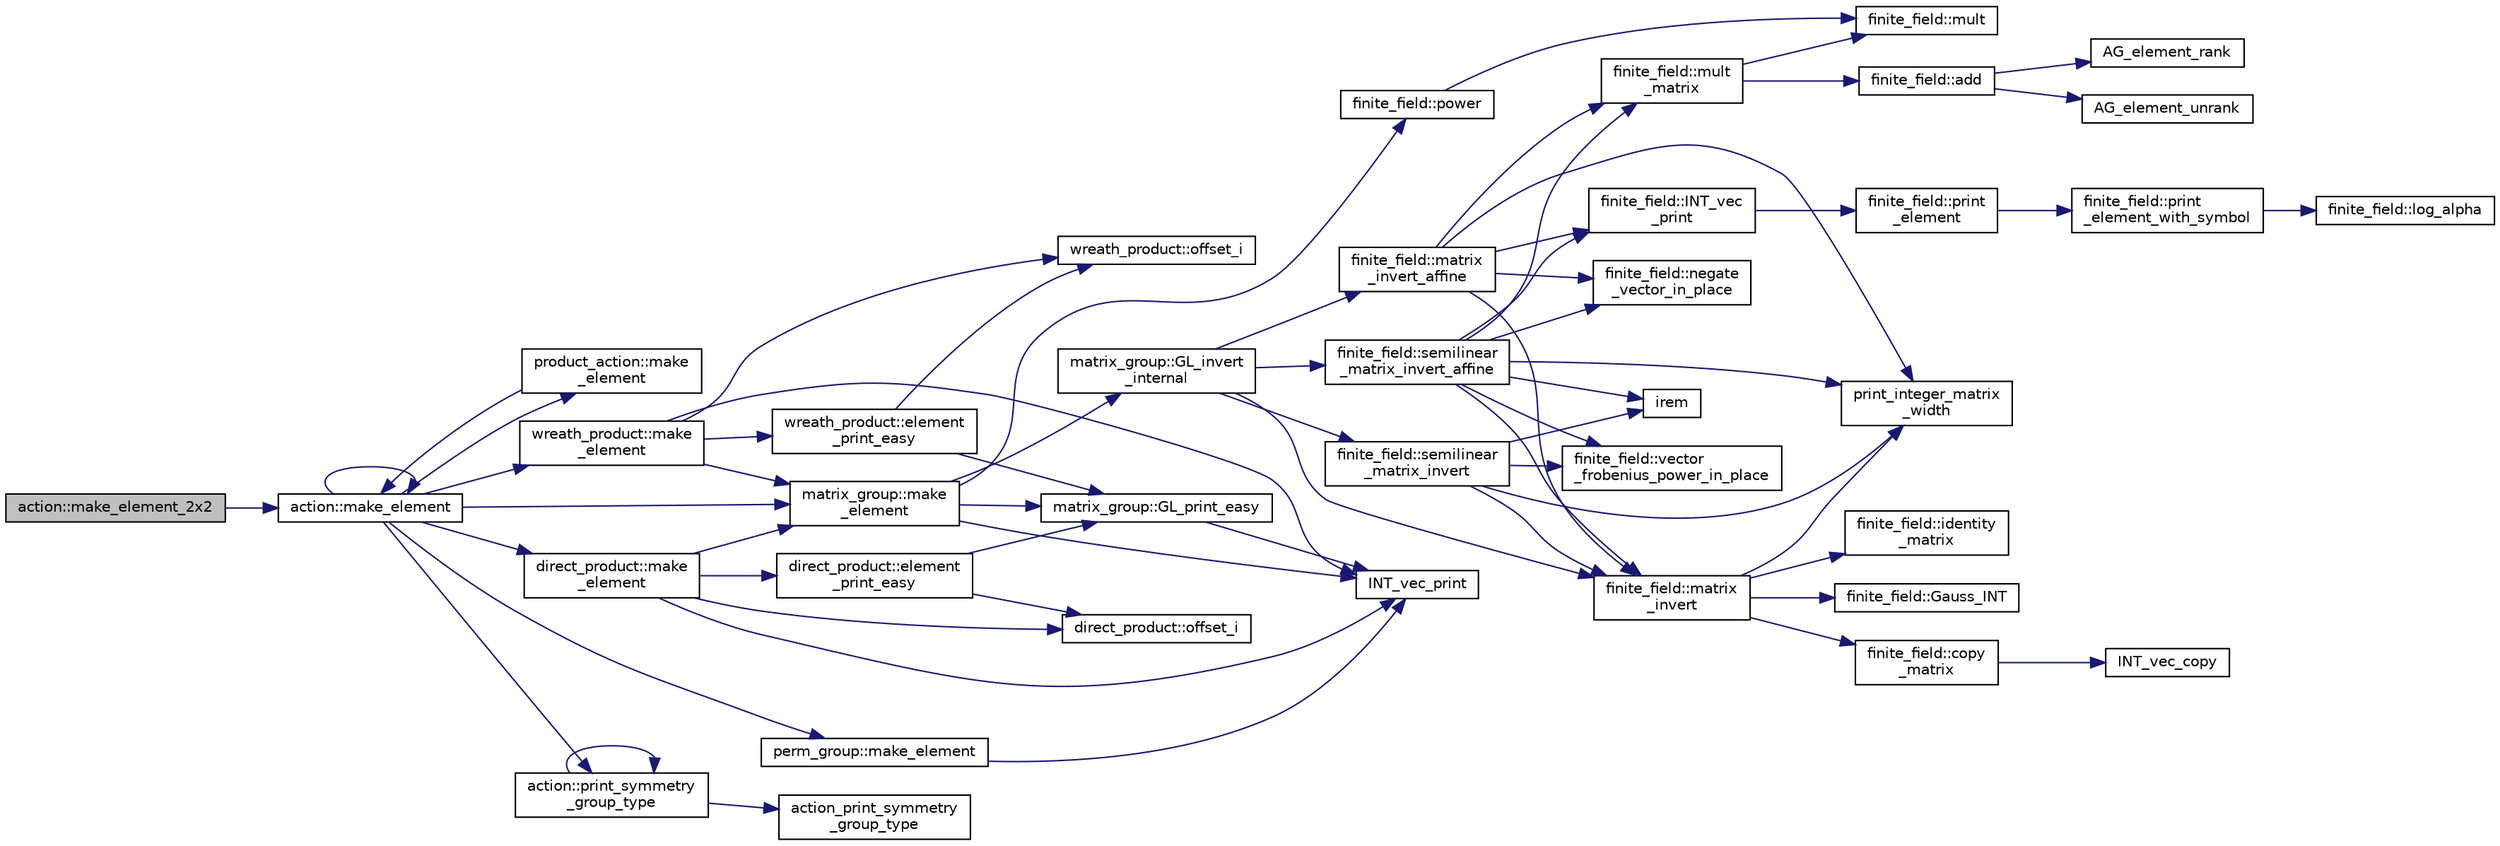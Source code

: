 digraph "action::make_element_2x2"
{
  edge [fontname="Helvetica",fontsize="10",labelfontname="Helvetica",labelfontsize="10"];
  node [fontname="Helvetica",fontsize="10",shape=record];
  rankdir="LR";
  Node30692 [label="action::make_element_2x2",height=0.2,width=0.4,color="black", fillcolor="grey75", style="filled", fontcolor="black"];
  Node30692 -> Node30693 [color="midnightblue",fontsize="10",style="solid",fontname="Helvetica"];
  Node30693 [label="action::make_element",height=0.2,width=0.4,color="black", fillcolor="white", style="filled",URL="$d2/d86/classaction.html#a920fa2a27583fb60bae10e7b282cdd1d"];
  Node30693 -> Node30694 [color="midnightblue",fontsize="10",style="solid",fontname="Helvetica"];
  Node30694 [label="product_action::make\l_element",height=0.2,width=0.4,color="black", fillcolor="white", style="filled",URL="$d8/d74/classproduct__action.html#a1d16f9f3a4be7b3ed6ce0825612a3cd8"];
  Node30694 -> Node30693 [color="midnightblue",fontsize="10",style="solid",fontname="Helvetica"];
  Node30693 -> Node30693 [color="midnightblue",fontsize="10",style="solid",fontname="Helvetica"];
  Node30693 -> Node30695 [color="midnightblue",fontsize="10",style="solid",fontname="Helvetica"];
  Node30695 [label="matrix_group::make\l_element",height=0.2,width=0.4,color="black", fillcolor="white", style="filled",URL="$d3/ded/classmatrix__group.html#adf67c0031ec58afbbc545e65a1cf6845"];
  Node30695 -> Node30696 [color="midnightblue",fontsize="10",style="solid",fontname="Helvetica"];
  Node30696 [label="INT_vec_print",height=0.2,width=0.4,color="black", fillcolor="white", style="filled",URL="$df/dbf/sajeeb_8_c.html#a79a5901af0b47dd0d694109543c027fe"];
  Node30695 -> Node30697 [color="midnightblue",fontsize="10",style="solid",fontname="Helvetica"];
  Node30697 [label="finite_field::power",height=0.2,width=0.4,color="black", fillcolor="white", style="filled",URL="$df/d5a/classfinite__field.html#a0437871b8f775f0b2d589188d9ad7e61"];
  Node30697 -> Node30698 [color="midnightblue",fontsize="10",style="solid",fontname="Helvetica"];
  Node30698 [label="finite_field::mult",height=0.2,width=0.4,color="black", fillcolor="white", style="filled",URL="$df/d5a/classfinite__field.html#a24fb5917aa6d4d656fd855b7f44a13b0"];
  Node30695 -> Node30699 [color="midnightblue",fontsize="10",style="solid",fontname="Helvetica"];
  Node30699 [label="matrix_group::GL_invert\l_internal",height=0.2,width=0.4,color="black", fillcolor="white", style="filled",URL="$d3/ded/classmatrix__group.html#ab2b9f8046dee535722e07a92ec3ab0b6"];
  Node30699 -> Node30700 [color="midnightblue",fontsize="10",style="solid",fontname="Helvetica"];
  Node30700 [label="finite_field::semilinear\l_matrix_invert",height=0.2,width=0.4,color="black", fillcolor="white", style="filled",URL="$df/d5a/classfinite__field.html#a940fec6a9c31b10eed2e8d37c5472d93"];
  Node30700 -> Node30701 [color="midnightblue",fontsize="10",style="solid",fontname="Helvetica"];
  Node30701 [label="print_integer_matrix\l_width",height=0.2,width=0.4,color="black", fillcolor="white", style="filled",URL="$d5/db4/io__and__os_8h.html#aa78f3e73fc2179251bd15adbcc31573f"];
  Node30700 -> Node30702 [color="midnightblue",fontsize="10",style="solid",fontname="Helvetica"];
  Node30702 [label="finite_field::matrix\l_invert",height=0.2,width=0.4,color="black", fillcolor="white", style="filled",URL="$df/d5a/classfinite__field.html#a4c017c0edc20fefef3da0db4ef4248f7"];
  Node30702 -> Node30701 [color="midnightblue",fontsize="10",style="solid",fontname="Helvetica"];
  Node30702 -> Node30703 [color="midnightblue",fontsize="10",style="solid",fontname="Helvetica"];
  Node30703 [label="finite_field::copy\l_matrix",height=0.2,width=0.4,color="black", fillcolor="white", style="filled",URL="$df/d5a/classfinite__field.html#a2bfe6d4feabc4f27d253c7702ef9b8cb"];
  Node30703 -> Node30704 [color="midnightblue",fontsize="10",style="solid",fontname="Helvetica"];
  Node30704 [label="INT_vec_copy",height=0.2,width=0.4,color="black", fillcolor="white", style="filled",URL="$df/dbf/sajeeb_8_c.html#ac2d875e27e009af6ec04d17254d11075"];
  Node30702 -> Node30705 [color="midnightblue",fontsize="10",style="solid",fontname="Helvetica"];
  Node30705 [label="finite_field::identity\l_matrix",height=0.2,width=0.4,color="black", fillcolor="white", style="filled",URL="$df/d5a/classfinite__field.html#a4688997f80b8721560bccec986c23413"];
  Node30702 -> Node30706 [color="midnightblue",fontsize="10",style="solid",fontname="Helvetica"];
  Node30706 [label="finite_field::Gauss_INT",height=0.2,width=0.4,color="black", fillcolor="white", style="filled",URL="$df/d5a/classfinite__field.html#adb676d2e80341b53751326e3a58beb11"];
  Node30700 -> Node30707 [color="midnightblue",fontsize="10",style="solid",fontname="Helvetica"];
  Node30707 [label="finite_field::vector\l_frobenius_power_in_place",height=0.2,width=0.4,color="black", fillcolor="white", style="filled",URL="$df/d5a/classfinite__field.html#ab56074024300775d943c7943d845df91"];
  Node30700 -> Node30708 [color="midnightblue",fontsize="10",style="solid",fontname="Helvetica"];
  Node30708 [label="irem",height=0.2,width=0.4,color="black", fillcolor="white", style="filled",URL="$de/dc5/algebra__and__number__theory_8h.html#ae753505dbf1e3a9adaaf2f0893dd8c6c"];
  Node30699 -> Node30702 [color="midnightblue",fontsize="10",style="solid",fontname="Helvetica"];
  Node30699 -> Node30709 [color="midnightblue",fontsize="10",style="solid",fontname="Helvetica"];
  Node30709 [label="finite_field::semilinear\l_matrix_invert_affine",height=0.2,width=0.4,color="black", fillcolor="white", style="filled",URL="$df/d5a/classfinite__field.html#a23db70e745bf22d230da684440e1fc59"];
  Node30709 -> Node30701 [color="midnightblue",fontsize="10",style="solid",fontname="Helvetica"];
  Node30709 -> Node30710 [color="midnightblue",fontsize="10",style="solid",fontname="Helvetica"];
  Node30710 [label="finite_field::INT_vec\l_print",height=0.2,width=0.4,color="black", fillcolor="white", style="filled",URL="$df/d5a/classfinite__field.html#a9c33a61dedc197e37b014b6f8dc07f06"];
  Node30710 -> Node30711 [color="midnightblue",fontsize="10",style="solid",fontname="Helvetica"];
  Node30711 [label="finite_field::print\l_element",height=0.2,width=0.4,color="black", fillcolor="white", style="filled",URL="$df/d5a/classfinite__field.html#ab7d1f59c043d7696b8b47c92d0fedad5"];
  Node30711 -> Node30712 [color="midnightblue",fontsize="10",style="solid",fontname="Helvetica"];
  Node30712 [label="finite_field::print\l_element_with_symbol",height=0.2,width=0.4,color="black", fillcolor="white", style="filled",URL="$df/d5a/classfinite__field.html#aa0180c961aa4a0a8934cb4dc82e38a4d"];
  Node30712 -> Node30713 [color="midnightblue",fontsize="10",style="solid",fontname="Helvetica"];
  Node30713 [label="finite_field::log_alpha",height=0.2,width=0.4,color="black", fillcolor="white", style="filled",URL="$df/d5a/classfinite__field.html#a446a83ae0d281ddf44215626f0097305"];
  Node30709 -> Node30702 [color="midnightblue",fontsize="10",style="solid",fontname="Helvetica"];
  Node30709 -> Node30708 [color="midnightblue",fontsize="10",style="solid",fontname="Helvetica"];
  Node30709 -> Node30707 [color="midnightblue",fontsize="10",style="solid",fontname="Helvetica"];
  Node30709 -> Node30714 [color="midnightblue",fontsize="10",style="solid",fontname="Helvetica"];
  Node30714 [label="finite_field::mult\l_matrix",height=0.2,width=0.4,color="black", fillcolor="white", style="filled",URL="$df/d5a/classfinite__field.html#a48517f15dfd7b21c37e0975855f1ada2"];
  Node30714 -> Node30715 [color="midnightblue",fontsize="10",style="solid",fontname="Helvetica"];
  Node30715 [label="finite_field::add",height=0.2,width=0.4,color="black", fillcolor="white", style="filled",URL="$df/d5a/classfinite__field.html#a8f12328a27500f3c7be0c849ebbc9d14"];
  Node30715 -> Node30716 [color="midnightblue",fontsize="10",style="solid",fontname="Helvetica"];
  Node30716 [label="AG_element_unrank",height=0.2,width=0.4,color="black", fillcolor="white", style="filled",URL="$d4/d67/geometry_8h.html#a4a33b86c87b2879b97cfa1327abe2885"];
  Node30715 -> Node30717 [color="midnightblue",fontsize="10",style="solid",fontname="Helvetica"];
  Node30717 [label="AG_element_rank",height=0.2,width=0.4,color="black", fillcolor="white", style="filled",URL="$d4/d67/geometry_8h.html#ab2ac908d07dd8038fd996e26bdc75c17"];
  Node30714 -> Node30698 [color="midnightblue",fontsize="10",style="solid",fontname="Helvetica"];
  Node30709 -> Node30718 [color="midnightblue",fontsize="10",style="solid",fontname="Helvetica"];
  Node30718 [label="finite_field::negate\l_vector_in_place",height=0.2,width=0.4,color="black", fillcolor="white", style="filled",URL="$df/d5a/classfinite__field.html#ad6a305338cfff6d22353ac03c5cd5e03"];
  Node30699 -> Node30719 [color="midnightblue",fontsize="10",style="solid",fontname="Helvetica"];
  Node30719 [label="finite_field::matrix\l_invert_affine",height=0.2,width=0.4,color="black", fillcolor="white", style="filled",URL="$df/d5a/classfinite__field.html#a716c202ca9fcee1911e330f4a5bdba38"];
  Node30719 -> Node30701 [color="midnightblue",fontsize="10",style="solid",fontname="Helvetica"];
  Node30719 -> Node30710 [color="midnightblue",fontsize="10",style="solid",fontname="Helvetica"];
  Node30719 -> Node30702 [color="midnightblue",fontsize="10",style="solid",fontname="Helvetica"];
  Node30719 -> Node30714 [color="midnightblue",fontsize="10",style="solid",fontname="Helvetica"];
  Node30719 -> Node30718 [color="midnightblue",fontsize="10",style="solid",fontname="Helvetica"];
  Node30695 -> Node30720 [color="midnightblue",fontsize="10",style="solid",fontname="Helvetica"];
  Node30720 [label="matrix_group::GL_print_easy",height=0.2,width=0.4,color="black", fillcolor="white", style="filled",URL="$d3/ded/classmatrix__group.html#a3e6f5c276210e8132523150fad82c57e"];
  Node30720 -> Node30696 [color="midnightblue",fontsize="10",style="solid",fontname="Helvetica"];
  Node30693 -> Node30721 [color="midnightblue",fontsize="10",style="solid",fontname="Helvetica"];
  Node30721 [label="wreath_product::make\l_element",height=0.2,width=0.4,color="black", fillcolor="white", style="filled",URL="$d8/dfa/classwreath__product.html#ac47838a579877034b1d2b4cd897625c1"];
  Node30721 -> Node30696 [color="midnightblue",fontsize="10",style="solid",fontname="Helvetica"];
  Node30721 -> Node30695 [color="midnightblue",fontsize="10",style="solid",fontname="Helvetica"];
  Node30721 -> Node30722 [color="midnightblue",fontsize="10",style="solid",fontname="Helvetica"];
  Node30722 [label="wreath_product::offset_i",height=0.2,width=0.4,color="black", fillcolor="white", style="filled",URL="$d8/dfa/classwreath__product.html#a081d6eed767bdd84bc74e555815641c6"];
  Node30721 -> Node30723 [color="midnightblue",fontsize="10",style="solid",fontname="Helvetica"];
  Node30723 [label="wreath_product::element\l_print_easy",height=0.2,width=0.4,color="black", fillcolor="white", style="filled",URL="$d8/dfa/classwreath__product.html#aa1e82da5d4c019c0756b8ebf417ee9dc"];
  Node30723 -> Node30720 [color="midnightblue",fontsize="10",style="solid",fontname="Helvetica"];
  Node30723 -> Node30722 [color="midnightblue",fontsize="10",style="solid",fontname="Helvetica"];
  Node30693 -> Node30724 [color="midnightblue",fontsize="10",style="solid",fontname="Helvetica"];
  Node30724 [label="direct_product::make\l_element",height=0.2,width=0.4,color="black", fillcolor="white", style="filled",URL="$dc/daf/classdirect__product.html#a776efa4be66f9b0481d1f012a14c9dde"];
  Node30724 -> Node30696 [color="midnightblue",fontsize="10",style="solid",fontname="Helvetica"];
  Node30724 -> Node30695 [color="midnightblue",fontsize="10",style="solid",fontname="Helvetica"];
  Node30724 -> Node30725 [color="midnightblue",fontsize="10",style="solid",fontname="Helvetica"];
  Node30725 [label="direct_product::offset_i",height=0.2,width=0.4,color="black", fillcolor="white", style="filled",URL="$dc/daf/classdirect__product.html#a2ec3643bd7223e53c00451d1fe832f20"];
  Node30724 -> Node30726 [color="midnightblue",fontsize="10",style="solid",fontname="Helvetica"];
  Node30726 [label="direct_product::element\l_print_easy",height=0.2,width=0.4,color="black", fillcolor="white", style="filled",URL="$dc/daf/classdirect__product.html#a532daead19e5c7977ce9928dafab79ac"];
  Node30726 -> Node30720 [color="midnightblue",fontsize="10",style="solid",fontname="Helvetica"];
  Node30726 -> Node30725 [color="midnightblue",fontsize="10",style="solid",fontname="Helvetica"];
  Node30693 -> Node30727 [color="midnightblue",fontsize="10",style="solid",fontname="Helvetica"];
  Node30727 [label="perm_group::make_element",height=0.2,width=0.4,color="black", fillcolor="white", style="filled",URL="$df/d0a/classperm__group.html#a52c1c9e55966809c1e30aad80df87774"];
  Node30727 -> Node30696 [color="midnightblue",fontsize="10",style="solid",fontname="Helvetica"];
  Node30693 -> Node30728 [color="midnightblue",fontsize="10",style="solid",fontname="Helvetica"];
  Node30728 [label="action::print_symmetry\l_group_type",height=0.2,width=0.4,color="black", fillcolor="white", style="filled",URL="$d2/d86/classaction.html#aed811766c7e64fe2c853df8b0b67aa6e"];
  Node30728 -> Node30729 [color="midnightblue",fontsize="10",style="solid",fontname="Helvetica"];
  Node30729 [label="action_print_symmetry\l_group_type",height=0.2,width=0.4,color="black", fillcolor="white", style="filled",URL="$d5/d90/action__global_8_c.html#a03666b9440c4962148eba7905b9f843c"];
  Node30728 -> Node30728 [color="midnightblue",fontsize="10",style="solid",fontname="Helvetica"];
}
